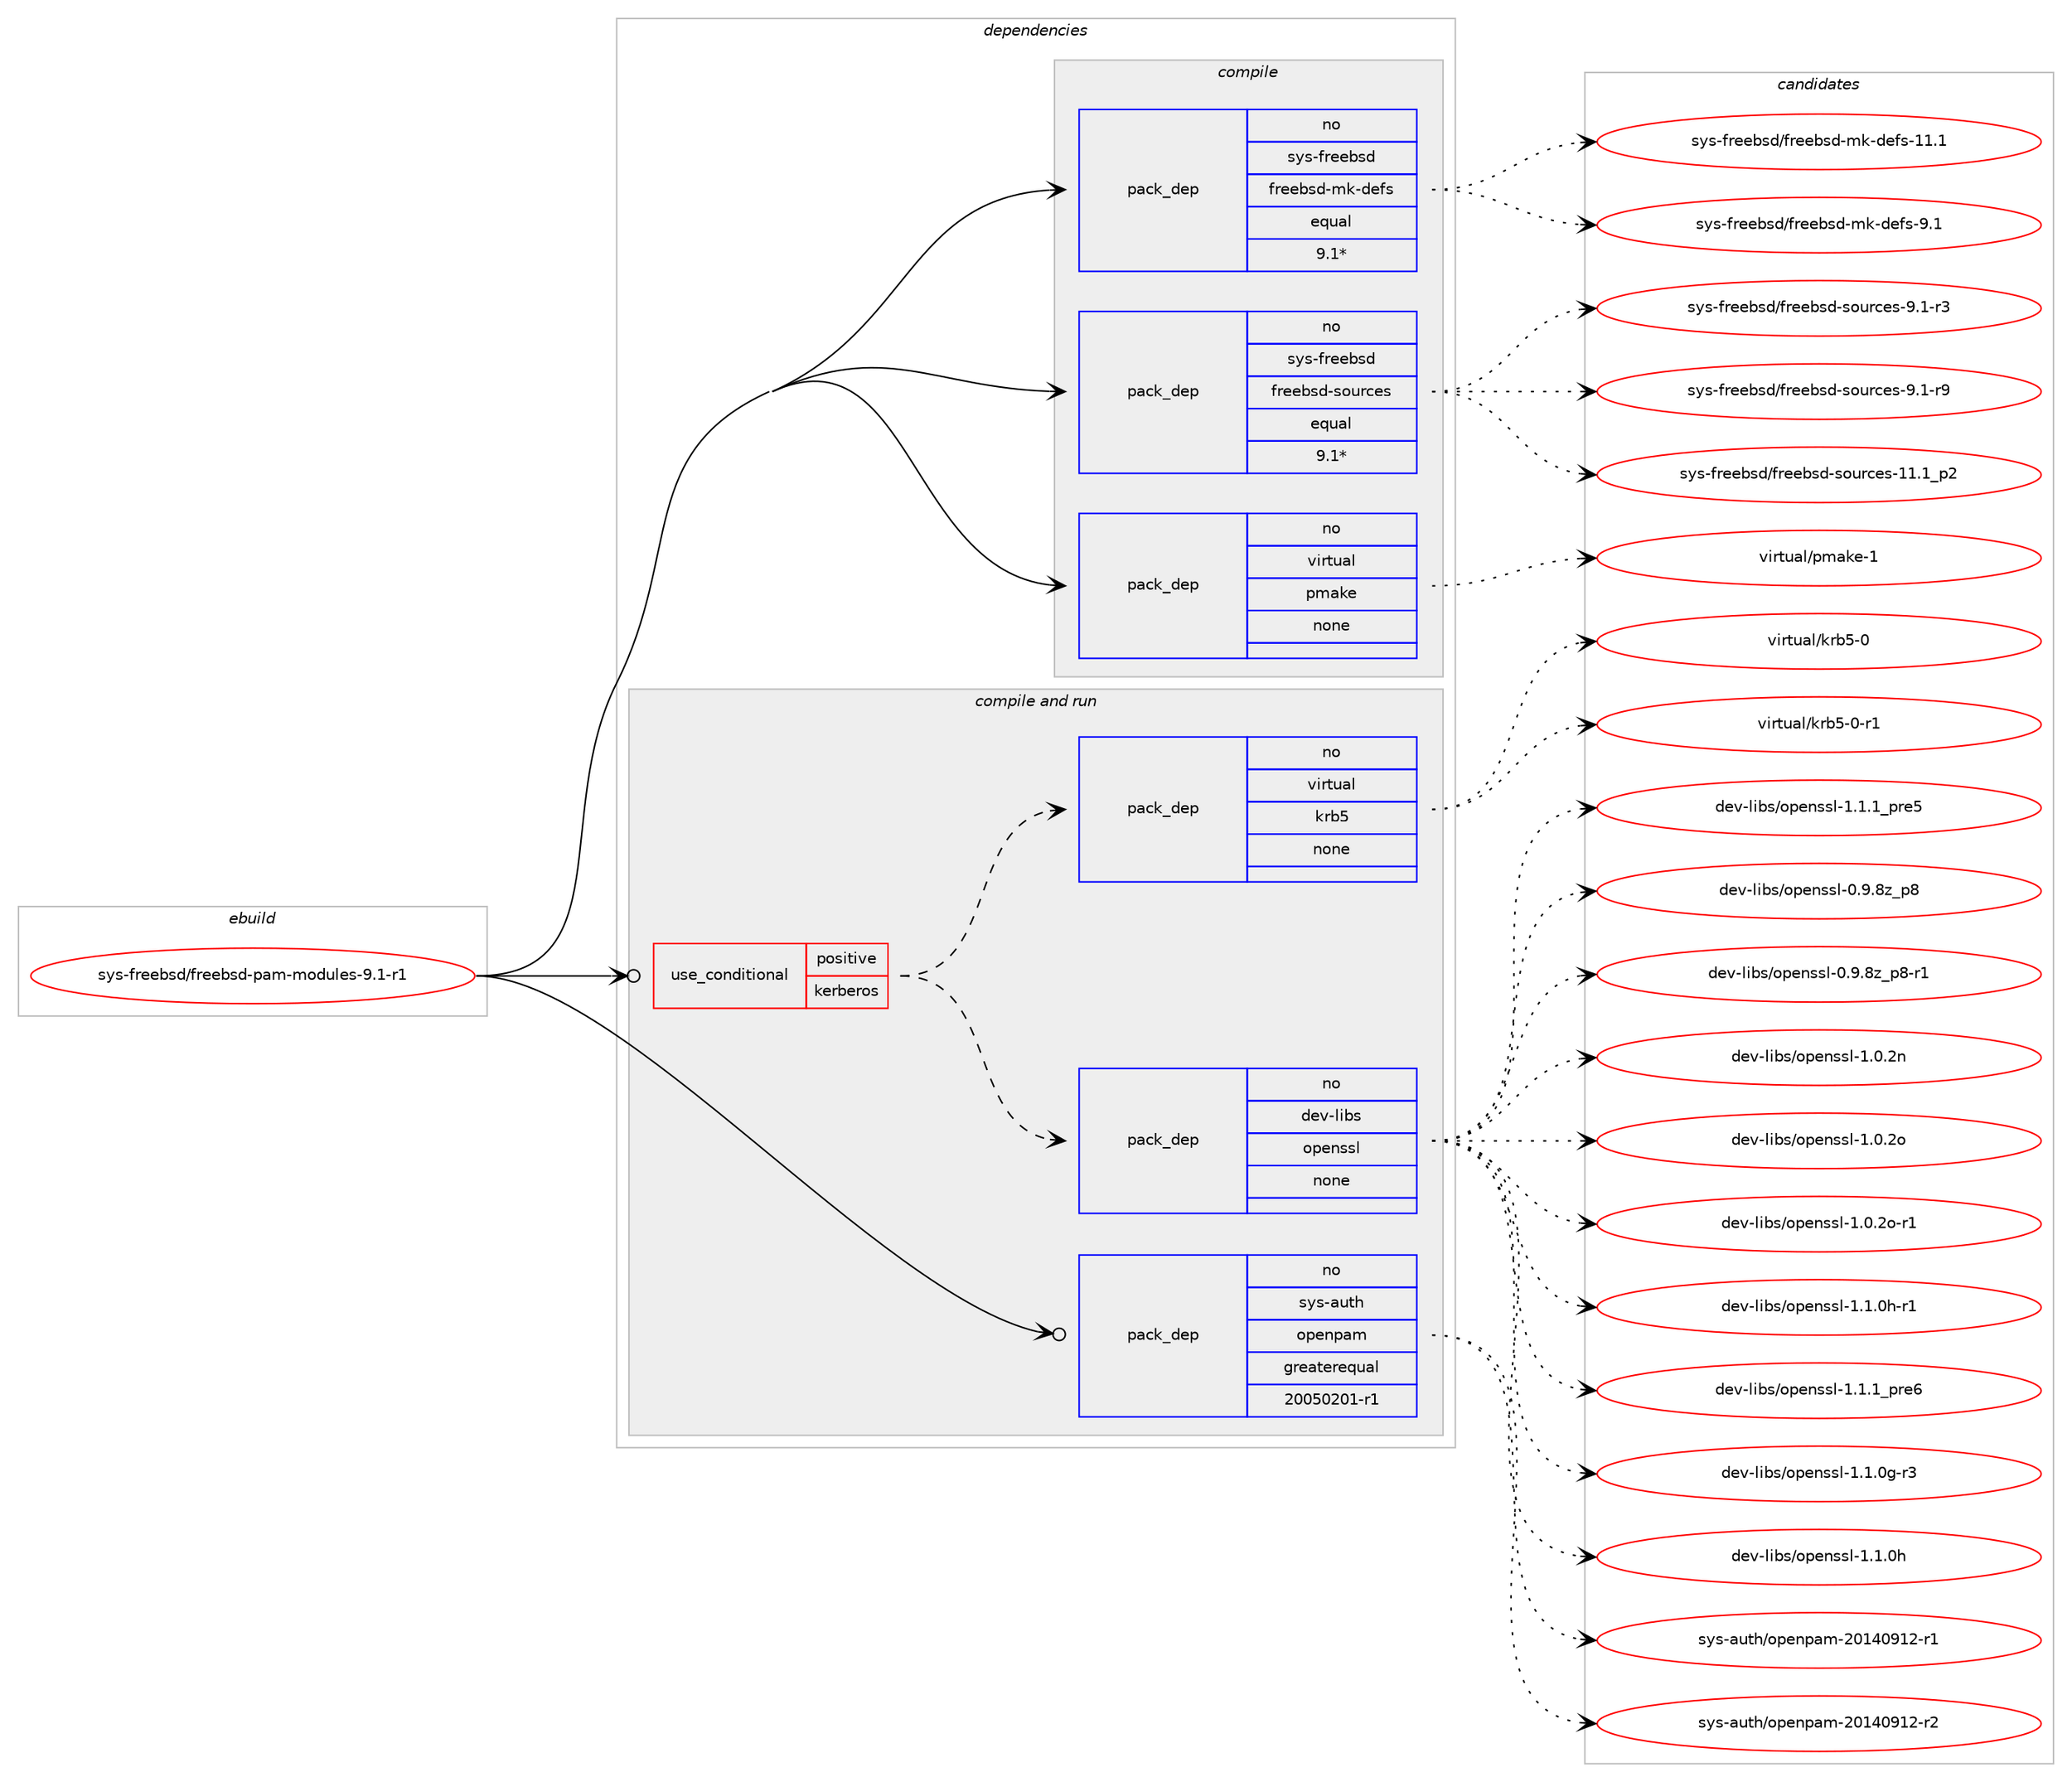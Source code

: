 digraph prolog {

# *************
# Graph options
# *************

newrank=true;
concentrate=true;
compound=true;
graph [rankdir=LR,fontname=Helvetica,fontsize=10,ranksep=1.5];#, ranksep=2.5, nodesep=0.2];
edge  [arrowhead=vee];
node  [fontname=Helvetica,fontsize=10];

# **********
# The ebuild
# **********

subgraph cluster_leftcol {
color=gray;
rank=same;
label=<<i>ebuild</i>>;
id [label="sys-freebsd/freebsd-pam-modules-9.1-r1", color=red, width=4, href="../sys-freebsd/freebsd-pam-modules-9.1-r1.svg"];
}

# ****************
# The dependencies
# ****************

subgraph cluster_midcol {
color=gray;
label=<<i>dependencies</i>>;
subgraph cluster_compile {
fillcolor="#eeeeee";
style=filled;
label=<<i>compile</i>>;
subgraph pack7253 {
dependency7908 [label=<<TABLE BORDER="0" CELLBORDER="1" CELLSPACING="0" CELLPADDING="4" WIDTH="220"><TR><TD ROWSPAN="6" CELLPADDING="30">pack_dep</TD></TR><TR><TD WIDTH="110">no</TD></TR><TR><TD>sys-freebsd</TD></TR><TR><TD>freebsd-mk-defs</TD></TR><TR><TD>equal</TD></TR><TR><TD>9.1*</TD></TR></TABLE>>, shape=none, color=blue];
}
id:e -> dependency7908:w [weight=20,style="solid",arrowhead="vee"];
subgraph pack7254 {
dependency7909 [label=<<TABLE BORDER="0" CELLBORDER="1" CELLSPACING="0" CELLPADDING="4" WIDTH="220"><TR><TD ROWSPAN="6" CELLPADDING="30">pack_dep</TD></TR><TR><TD WIDTH="110">no</TD></TR><TR><TD>sys-freebsd</TD></TR><TR><TD>freebsd-sources</TD></TR><TR><TD>equal</TD></TR><TR><TD>9.1*</TD></TR></TABLE>>, shape=none, color=blue];
}
id:e -> dependency7909:w [weight=20,style="solid",arrowhead="vee"];
subgraph pack7255 {
dependency7910 [label=<<TABLE BORDER="0" CELLBORDER="1" CELLSPACING="0" CELLPADDING="4" WIDTH="220"><TR><TD ROWSPAN="6" CELLPADDING="30">pack_dep</TD></TR><TR><TD WIDTH="110">no</TD></TR><TR><TD>virtual</TD></TR><TR><TD>pmake</TD></TR><TR><TD>none</TD></TR><TR><TD></TD></TR></TABLE>>, shape=none, color=blue];
}
id:e -> dependency7910:w [weight=20,style="solid",arrowhead="vee"];
}
subgraph cluster_compileandrun {
fillcolor="#eeeeee";
style=filled;
label=<<i>compile and run</i>>;
subgraph cond594 {
dependency7911 [label=<<TABLE BORDER="0" CELLBORDER="1" CELLSPACING="0" CELLPADDING="4"><TR><TD ROWSPAN="3" CELLPADDING="10">use_conditional</TD></TR><TR><TD>positive</TD></TR><TR><TD>kerberos</TD></TR></TABLE>>, shape=none, color=red];
subgraph pack7256 {
dependency7912 [label=<<TABLE BORDER="0" CELLBORDER="1" CELLSPACING="0" CELLPADDING="4" WIDTH="220"><TR><TD ROWSPAN="6" CELLPADDING="30">pack_dep</TD></TR><TR><TD WIDTH="110">no</TD></TR><TR><TD>dev-libs</TD></TR><TR><TD>openssl</TD></TR><TR><TD>none</TD></TR><TR><TD></TD></TR></TABLE>>, shape=none, color=blue];
}
dependency7911:e -> dependency7912:w [weight=20,style="dashed",arrowhead="vee"];
subgraph pack7257 {
dependency7913 [label=<<TABLE BORDER="0" CELLBORDER="1" CELLSPACING="0" CELLPADDING="4" WIDTH="220"><TR><TD ROWSPAN="6" CELLPADDING="30">pack_dep</TD></TR><TR><TD WIDTH="110">no</TD></TR><TR><TD>virtual</TD></TR><TR><TD>krb5</TD></TR><TR><TD>none</TD></TR><TR><TD></TD></TR></TABLE>>, shape=none, color=blue];
}
dependency7911:e -> dependency7913:w [weight=20,style="dashed",arrowhead="vee"];
}
id:e -> dependency7911:w [weight=20,style="solid",arrowhead="odotvee"];
subgraph pack7258 {
dependency7914 [label=<<TABLE BORDER="0" CELLBORDER="1" CELLSPACING="0" CELLPADDING="4" WIDTH="220"><TR><TD ROWSPAN="6" CELLPADDING="30">pack_dep</TD></TR><TR><TD WIDTH="110">no</TD></TR><TR><TD>sys-auth</TD></TR><TR><TD>openpam</TD></TR><TR><TD>greaterequal</TD></TR><TR><TD>20050201-r1</TD></TR></TABLE>>, shape=none, color=blue];
}
id:e -> dependency7914:w [weight=20,style="solid",arrowhead="odotvee"];
}
subgraph cluster_run {
fillcolor="#eeeeee";
style=filled;
label=<<i>run</i>>;
}
}

# **************
# The candidates
# **************

subgraph cluster_choices {
rank=same;
color=gray;
label=<<i>candidates</i>>;

subgraph choice7253 {
color=black;
nodesep=1;
choice1151211154510211410110198115100471021141011019811510045109107451001011021154549494649 [label="sys-freebsd/freebsd-mk-defs-11.1", color=red, width=4,href="../sys-freebsd/freebsd-mk-defs-11.1.svg"];
choice11512111545102114101101981151004710211410110198115100451091074510010110211545574649 [label="sys-freebsd/freebsd-mk-defs-9.1", color=red, width=4,href="../sys-freebsd/freebsd-mk-defs-9.1.svg"];
dependency7908:e -> choice1151211154510211410110198115100471021141011019811510045109107451001011021154549494649:w [style=dotted,weight="100"];
dependency7908:e -> choice11512111545102114101101981151004710211410110198115100451091074510010110211545574649:w [style=dotted,weight="100"];
}
subgraph choice7254 {
color=black;
nodesep=1;
choice11512111545102114101101981151004710211410110198115100451151111171149910111545494946499511250 [label="sys-freebsd/freebsd-sources-11.1_p2", color=red, width=4,href="../sys-freebsd/freebsd-sources-11.1_p2.svg"];
choice115121115451021141011019811510047102114101101981151004511511111711499101115455746494511451 [label="sys-freebsd/freebsd-sources-9.1-r3", color=red, width=4,href="../sys-freebsd/freebsd-sources-9.1-r3.svg"];
choice115121115451021141011019811510047102114101101981151004511511111711499101115455746494511457 [label="sys-freebsd/freebsd-sources-9.1-r9", color=red, width=4,href="../sys-freebsd/freebsd-sources-9.1-r9.svg"];
dependency7909:e -> choice11512111545102114101101981151004710211410110198115100451151111171149910111545494946499511250:w [style=dotted,weight="100"];
dependency7909:e -> choice115121115451021141011019811510047102114101101981151004511511111711499101115455746494511451:w [style=dotted,weight="100"];
dependency7909:e -> choice115121115451021141011019811510047102114101101981151004511511111711499101115455746494511457:w [style=dotted,weight="100"];
}
subgraph choice7255 {
color=black;
nodesep=1;
choice1181051141161179710847112109971071014549 [label="virtual/pmake-1", color=red, width=4,href="../virtual/pmake-1.svg"];
dependency7910:e -> choice1181051141161179710847112109971071014549:w [style=dotted,weight="100"];
}
subgraph choice7256 {
color=black;
nodesep=1;
choice1001011184510810598115471111121011101151151084549464946481034511451 [label="dev-libs/openssl-1.1.0g-r3", color=red, width=4,href="../dev-libs/openssl-1.1.0g-r3.svg"];
choice100101118451081059811547111112101110115115108454946494648104 [label="dev-libs/openssl-1.1.0h", color=red, width=4,href="../dev-libs/openssl-1.1.0h.svg"];
choice1001011184510810598115471111121011101151151084549464946499511211410153 [label="dev-libs/openssl-1.1.1_pre5", color=red, width=4,href="../dev-libs/openssl-1.1.1_pre5.svg"];
choice1001011184510810598115471111121011101151151084548465746561229511256 [label="dev-libs/openssl-0.9.8z_p8", color=red, width=4,href="../dev-libs/openssl-0.9.8z_p8.svg"];
choice10010111845108105981154711111210111011511510845484657465612295112564511449 [label="dev-libs/openssl-0.9.8z_p8-r1", color=red, width=4,href="../dev-libs/openssl-0.9.8z_p8-r1.svg"];
choice100101118451081059811547111112101110115115108454946484650110 [label="dev-libs/openssl-1.0.2n", color=red, width=4,href="../dev-libs/openssl-1.0.2n.svg"];
choice100101118451081059811547111112101110115115108454946484650111 [label="dev-libs/openssl-1.0.2o", color=red, width=4,href="../dev-libs/openssl-1.0.2o.svg"];
choice1001011184510810598115471111121011101151151084549464846501114511449 [label="dev-libs/openssl-1.0.2o-r1", color=red, width=4,href="../dev-libs/openssl-1.0.2o-r1.svg"];
choice1001011184510810598115471111121011101151151084549464946481044511449 [label="dev-libs/openssl-1.1.0h-r1", color=red, width=4,href="../dev-libs/openssl-1.1.0h-r1.svg"];
choice1001011184510810598115471111121011101151151084549464946499511211410154 [label="dev-libs/openssl-1.1.1_pre6", color=red, width=4,href="../dev-libs/openssl-1.1.1_pre6.svg"];
dependency7912:e -> choice1001011184510810598115471111121011101151151084549464946481034511451:w [style=dotted,weight="100"];
dependency7912:e -> choice100101118451081059811547111112101110115115108454946494648104:w [style=dotted,weight="100"];
dependency7912:e -> choice1001011184510810598115471111121011101151151084549464946499511211410153:w [style=dotted,weight="100"];
dependency7912:e -> choice1001011184510810598115471111121011101151151084548465746561229511256:w [style=dotted,weight="100"];
dependency7912:e -> choice10010111845108105981154711111210111011511510845484657465612295112564511449:w [style=dotted,weight="100"];
dependency7912:e -> choice100101118451081059811547111112101110115115108454946484650110:w [style=dotted,weight="100"];
dependency7912:e -> choice100101118451081059811547111112101110115115108454946484650111:w [style=dotted,weight="100"];
dependency7912:e -> choice1001011184510810598115471111121011101151151084549464846501114511449:w [style=dotted,weight="100"];
dependency7912:e -> choice1001011184510810598115471111121011101151151084549464946481044511449:w [style=dotted,weight="100"];
dependency7912:e -> choice1001011184510810598115471111121011101151151084549464946499511211410154:w [style=dotted,weight="100"];
}
subgraph choice7257 {
color=black;
nodesep=1;
choice118105114116117971084710711498534548 [label="virtual/krb5-0", color=red, width=4,href="../virtual/krb5-0.svg"];
choice1181051141161179710847107114985345484511449 [label="virtual/krb5-0-r1", color=red, width=4,href="../virtual/krb5-0-r1.svg"];
dependency7913:e -> choice118105114116117971084710711498534548:w [style=dotted,weight="100"];
dependency7913:e -> choice1181051141161179710847107114985345484511449:w [style=dotted,weight="100"];
}
subgraph choice7258 {
color=black;
nodesep=1;
choice115121115459711711610447111112101110112971094550484952485749504511449 [label="sys-auth/openpam-20140912-r1", color=red, width=4,href="../sys-auth/openpam-20140912-r1.svg"];
choice115121115459711711610447111112101110112971094550484952485749504511450 [label="sys-auth/openpam-20140912-r2", color=red, width=4,href="../sys-auth/openpam-20140912-r2.svg"];
dependency7914:e -> choice115121115459711711610447111112101110112971094550484952485749504511449:w [style=dotted,weight="100"];
dependency7914:e -> choice115121115459711711610447111112101110112971094550484952485749504511450:w [style=dotted,weight="100"];
}
}

}
